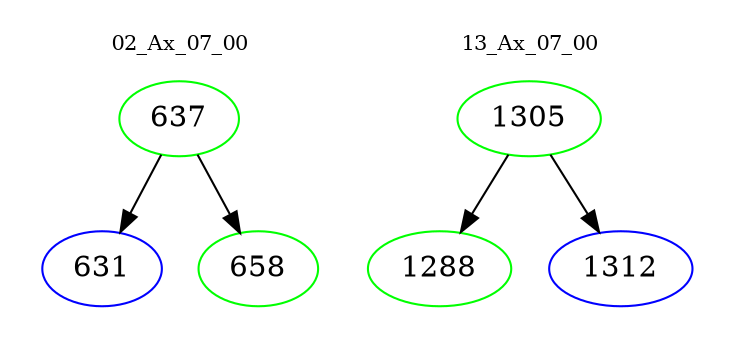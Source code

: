 digraph{
subgraph cluster_0 {
color = white
label = "02_Ax_07_00";
fontsize=10;
T0_637 [label="637", color="green"]
T0_637 -> T0_631 [color="black"]
T0_631 [label="631", color="blue"]
T0_637 -> T0_658 [color="black"]
T0_658 [label="658", color="green"]
}
subgraph cluster_1 {
color = white
label = "13_Ax_07_00";
fontsize=10;
T1_1305 [label="1305", color="green"]
T1_1305 -> T1_1288 [color="black"]
T1_1288 [label="1288", color="green"]
T1_1305 -> T1_1312 [color="black"]
T1_1312 [label="1312", color="blue"]
}
}

